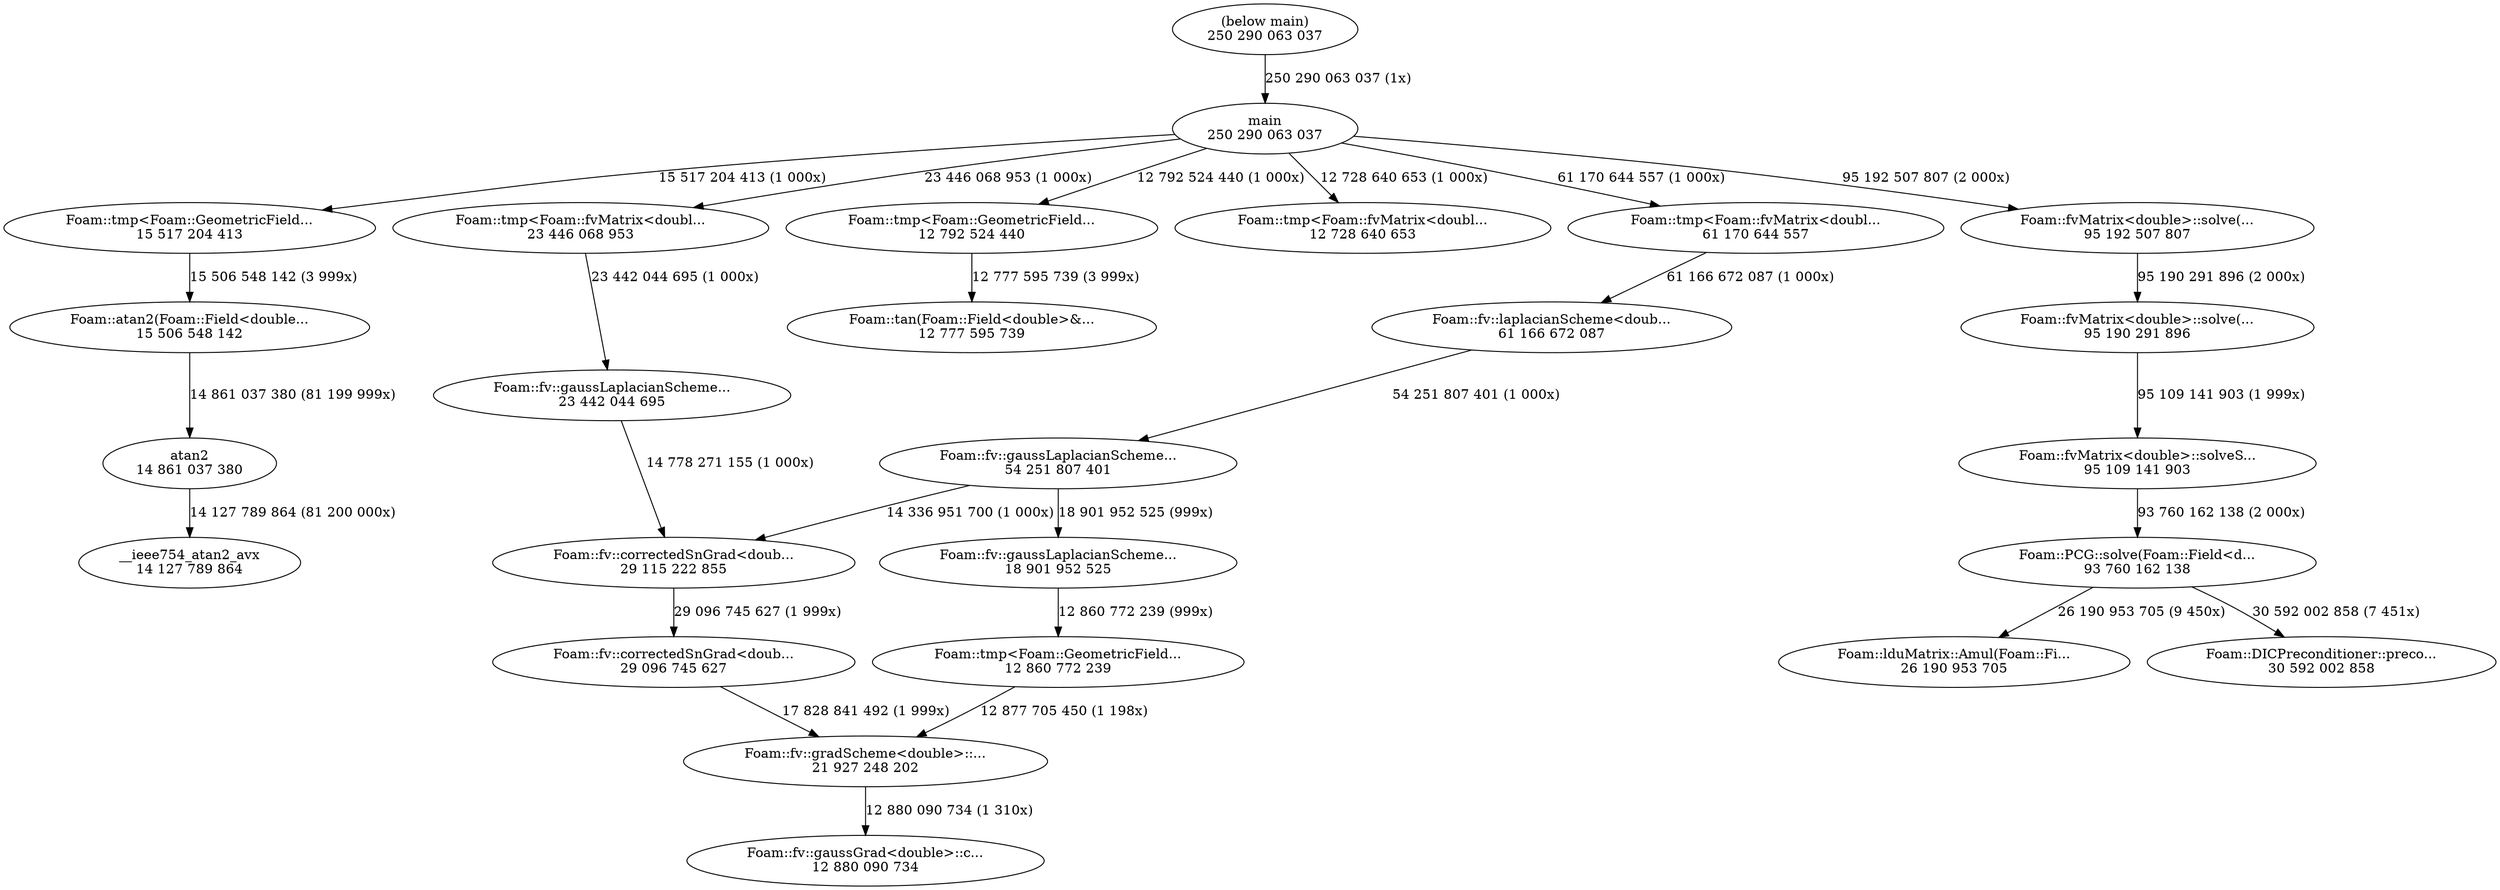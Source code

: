 digraph "callgraph" {
  F31103f8 [label="Foam::atan2(Foam::Field<double...\n15 506 548 142"];
  F3110898 [label="atan2\n14 861 037 380"];
  F36afc68 [label="Foam::PCG::solve(Foam::Field<d...\n93 760 162 138"];
  F36b0e48 [label="Foam::lduMatrix::Amul(Foam::Fi...\n26 190 953 705"];
  F36b26d8 [label="Foam::DICPreconditioner::preco...\n30 592 002 858"];
  F36f4278 [label="Foam::tan(Foam::Field<double>&...\n12 777 595 739"];
  F425a508 [label="__ieee754_atan2_avx\n14 127 789 864"];
  F4392978 [label="Foam::tmp<Foam::fvMatrix<doubl...\n23 446 068 953"];
  F43955c8 [label="Foam::fv::gaussLaplacianScheme...\n23 442 044 695"];
  F4396108 [label="main\n250 290 063 037"];
  F439b958 [label="Foam::tmp<Foam::GeometricField...\n12 860 772 239"];
  F439f3a8 [label="Foam::tmp<Foam::GeometricField...\n15 517 204 413"];
  F43a0cf8 [label="Foam::tmp<Foam::GeometricField...\n12 792 524 440"];
  F43a9218 [label="Foam::tmp<Foam::fvMatrix<doubl...\n12 728 640 653"];
  F43a9f88 [label="Foam::tmp<Foam::fvMatrix<doubl...\n61 170 644 557"];
  F43addd8 [label="Foam::fvMatrix<double>::solve(...\n95 192 507 807"];
  F43cabf8 [label="Foam::fvMatrix<double>::solve(...\n95 190 291 896"];
  F43cc038 [label="Foam::fvMatrix<double>::solveS...\n95 109 141 903"];
  F44131b8 [label="Foam::fv::gradScheme<double>::...\n21 927 248 202"];
  F444bc88 [label="(below main)\n250 290 063 037"];
  F4dcbfb8 [label="Foam::fv::gaussGrad<double>::c...\n12 880 090 734"];
  F4e03788 [label="Foam::fv::laplacianScheme<doub...\n61 166 672 087"];
  F55193a8 [label="Foam::fv::gaussLaplacianScheme...\n54 251 807 401"];
  F582cdb8 [label="Foam::fv::gaussLaplacianScheme...\n18 901 952 525"];
  F5cbf198 [label="Foam::fv::correctedSnGrad<doub...\n29 115 222 855"];
  F5e91878 [label="Foam::fv::correctedSnGrad<doub...\n29 096 745 627"];
  F31103f8 -> F3110898 [weight=3,label="14 861 037 380 (81 199 999x)"];
  F3110898 -> F425a508 [weight=3,label="14 127 789 864 (81 200 000x)"];
  F36afc68 -> F36b0e48 [weight=3,label="26 190 953 705 (9 450x)"];
  F36afc68 -> F36b26d8 [weight=3,label="30 592 002 858 (7 451x)"];
  F4392978 -> F43955c8 [weight=3,label="23 442 044 695 (1 000x)"];
  F43955c8 -> F5cbf198 [weight=3,label="14 778 271 155 (1 000x)"];
  F4396108 -> F4392978 [weight=3,label="23 446 068 953 (1 000x)"];
  F4396108 -> F439f3a8 [weight=3,label="15 517 204 413 (1 000x)"];
  F4396108 -> F43a0cf8 [weight=3,label="12 792 524 440 (1 000x)"];
  F4396108 -> F43a9218 [weight=3,label="12 728 640 653 (1 000x)"];
  F4396108 -> F43a9f88 [weight=3,label="61 170 644 557 (1 000x)"];
  F4396108 -> F43addd8 [weight=3,label="95 192 507 807 (2 000x)"];
  F439b958 -> F44131b8 [weight=3,label="12 877 705 450 (1 198x)"];
  F439f3a8 -> F31103f8 [weight=3,label="15 506 548 142 (3 999x)"];
  F43a0cf8 -> F36f4278 [weight=3,label="12 777 595 739 (3 999x)"];
  F43a9f88 -> F4e03788 [weight=3,label="61 166 672 087 (1 000x)"];
  F43addd8 -> F43cabf8 [weight=3,label="95 190 291 896 (2 000x)"];
  F43cabf8 -> F43cc038 [weight=3,label="95 109 141 903 (1 999x)"];
  F43cc038 -> F36afc68 [weight=3,label="93 760 162 138 (2 000x)"];
  F44131b8 -> F4dcbfb8 [weight=3,label="12 880 090 734 (1 310x)"];
  F444bc88 -> F4396108 [weight=3,label="250 290 063 037 (1x)"];
  F4e03788 -> F55193a8 [weight=3,label="54 251 807 401 (1 000x)"];
  F55193a8 -> F582cdb8 [weight=3,label="18 901 952 525 (999x)"];
  F55193a8 -> F5cbf198 [weight=3,label="14 336 951 700 (1 000x)"];
  F582cdb8 -> F439b958 [weight=3,label="12 860 772 239 (999x)"];
  F5cbf198 -> F5e91878 [weight=3,label="29 096 745 627 (1 999x)"];
  F5e91878 -> F44131b8 [weight=3,label="17 828 841 492 (1 999x)"];
}
